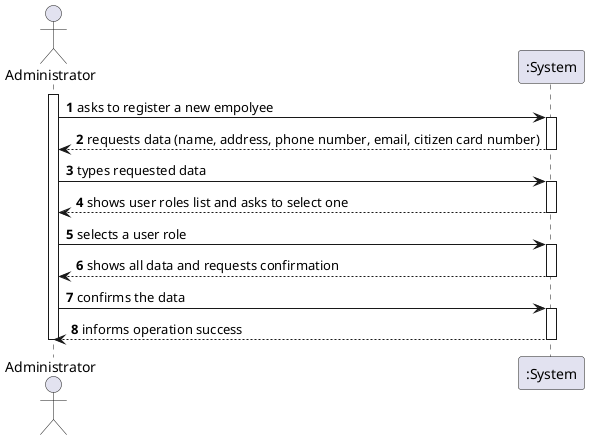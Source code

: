 @startuml US10_SSD
autonumber
actor "Administrator" as admin

activate admin
admin -> ":System" : asks to register a new empolyee
activate ":System"
":System" --> admin : requests data (name, address, phone number, email, citizen card number)
deactivate ":System"

admin -> ":System" : types requested data
activate ":System"
":System" --> admin : shows user roles list and asks to select one
deactivate ":System"

admin -> ":System" : selects a user role
activate ":System"
":System" --> admin : shows all data and requests confirmation
deactivate ":System"

admin -> ":System" : confirms the data
activate ":System"
":System" --> admin : informs operation success
deactivate ":System"

deactivate admin

@enduml